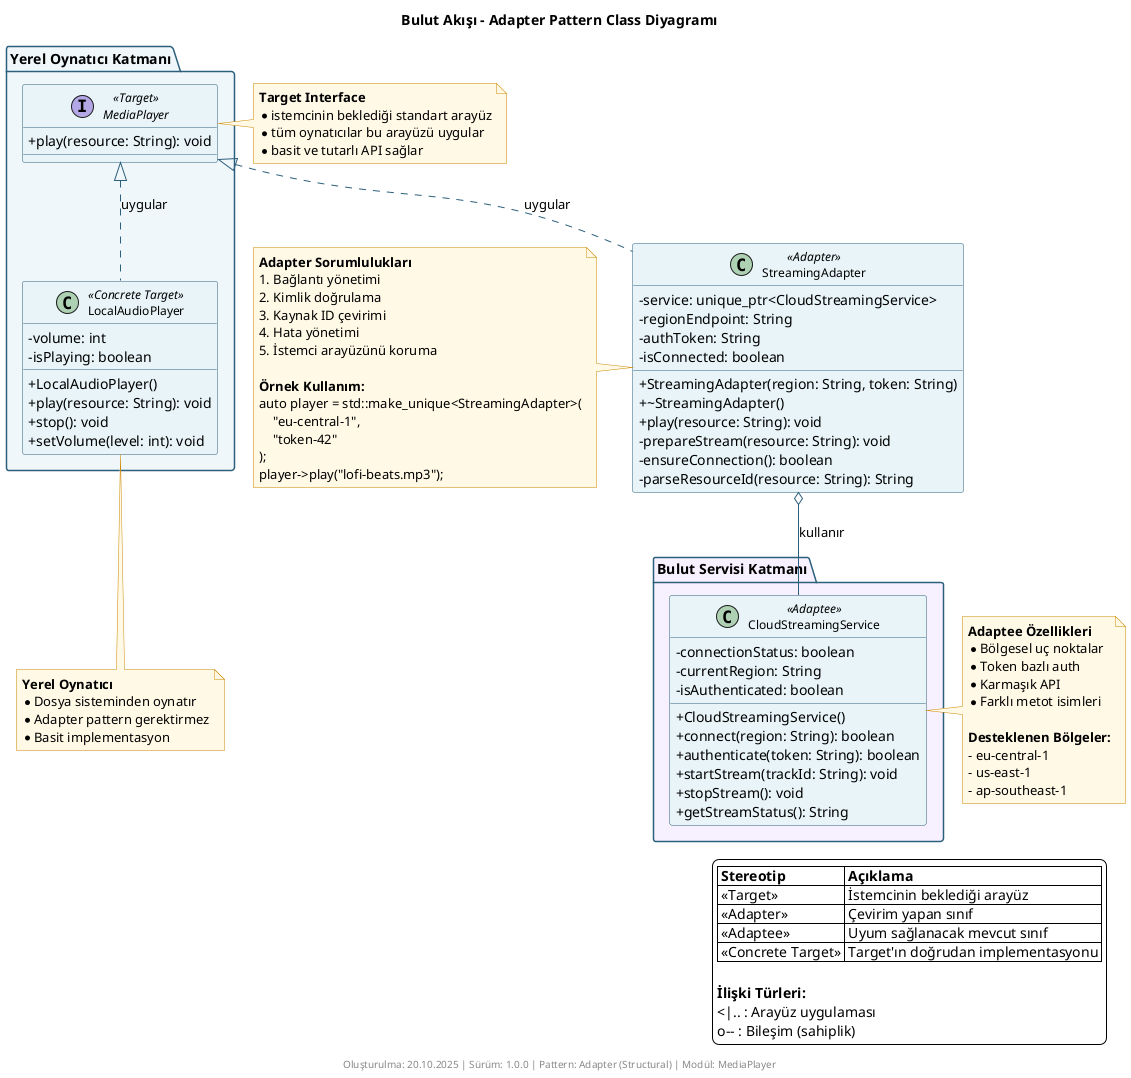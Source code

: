 @startuml cloud-streaming-adapter
/'
 * @file cloud-streaming-adapter.puml
 * @brief bulut tabanlı medya servisinin adapter pattern ile uyarlanması
 * @author Muhammed Kayra Bulut
 * @date 20.10.2025
 * @version 1.0.0
 *
 * @description bu diyagram yerel MediaPlayer arayüzünün
 *              üçüncü parti CloudStreamingService servisine
 *              nasıl uyarlandığını gösterir. Adapter sınıfı
 *              bağlantı, kimlik doğrulama ve yayın akışını
 *              istemciden gizler.
 *
 * @pattern Adapter (Structural)
 * @related MediaPlayer.h, CloudStreamingService.h, StreamingAdapter.cpp
'/

title Bulut Akışı - Adapter Pattern Class Diyagramı

' Stil tanımlamaları
skinparam backgroundColor #FFFFFF
skinparam shadowing false
skinparam classAttributeIconSize 0

skinparam class {
    BackgroundColor #E8F4F8
    BorderColor #2C5F7C
    ArrowColor #2C5F7C
    FontName Arial
    FontSize 12
}

skinparam package {
    BackgroundColor #F0F7FA
    BorderColor #2C5F7C
    FontStyle bold
}

skinparam note {
    BackgroundColor #FFF9E6
    BorderColor #CC8800
}

' ========== Hedef Arayüz ve Yerel Uygulama ==========

package "Yerel Oynatıcı Katmanı" {
    interface MediaPlayer <<Target>> {
        +play(resource: String): void
        __
    }

    class LocalAudioPlayer <<Concrete Target>> {
        -volume: int
        -isPlaying: boolean
        __
        +LocalAudioPlayer()
        +play(resource: String): void
        +stop(): void
        +setVolume(level: int): void
    }
}

' ========== Adaptee Servis ==========

package "Bulut Servisi Katmanı" #F7F1FF {
    class CloudStreamingService <<Adaptee>> {
        -connectionStatus: boolean
        -currentRegion: String
        -isAuthenticated: boolean
        __
        +CloudStreamingService()
        +connect(region: String): boolean
        +authenticate(token: String): boolean
        +startStream(trackId: String): void
        +stopStream(): void
        +getStreamStatus(): String
    }
}

' ========== Adapter Sınıfı ==========

class StreamingAdapter <<Adapter>> {
    -service: unique_ptr<CloudStreamingService>
    -regionEndpoint: String
    -authToken: String
    -isConnected: boolean
    __
    +StreamingAdapter(region: String, token: String)
    +~StreamingAdapter()
    +play(resource: String): void
    -prepareStream(resource: String): void
    -ensureConnection(): boolean
    -parseResourceId(resource: String): String
}

' ========== İlişkiler ==========

MediaPlayer <|.. LocalAudioPlayer : uygular
MediaPlayer <|.. StreamingAdapter : uygular
StreamingAdapter o-- CloudStreamingService : kullanır

note right of MediaPlayer
  **Target Interface**
  * istemcinin beklediği standart arayüz
  * tüm oynatıcılar bu arayüzü uygular
  * basit ve tutarlı API sağlar
end note

note left of StreamingAdapter
  **Adapter Sorumlulukları**
  1. Bağlantı yönetimi
  2. Kimlik doğrulama
  3. Kaynak ID çevirimi
  4. Hata yönetimi
  5. İstemci arayüzünü koruma
  
  **Örnek Kullanım:**
  auto player = std::make_unique<StreamingAdapter>(
      "eu-central-1", 
      "token-42"
  );
  player->play("lofi-beats.mp3");
end note

note right of CloudStreamingService
  **Adaptee Özellikleri**
  * Bölgesel uç noktalar
  * Token bazlı auth
  * Karmaşık API
  * Farklı metot isimleri
  
  **Desteklenen Bölgeler:**
  - eu-central-1
  - us-east-1
  - ap-southeast-1
end note

note bottom of LocalAudioPlayer
  **Yerel Oynatıcı**
  * Dosya sisteminden oynatır
  * Adapter pattern gerektirmez
  * Basit implementasyon
end note

legend right
  |= Stereotip |= Açıklama |
  | <<Target>> | İstemcinin beklediği arayüz |
  | <<Adapter>> | Çevirim yapan sınıf |
  | <<Adaptee>> | Uyum sağlanacak mevcut sınıf |
  | <<Concrete Target>> | Target'ın doğrudan implementasyonu |
  
  **İlişki Türleri:**
  <|.. : Arayüz uygulaması
  o-- : Bileşim (sahiplik)
endlegend

footer Oluşturulma: 20.10.2025 | Sürüm: 1.0.0 | Pattern: Adapter (Structural) | Modül: MediaPlayer

@enduml
